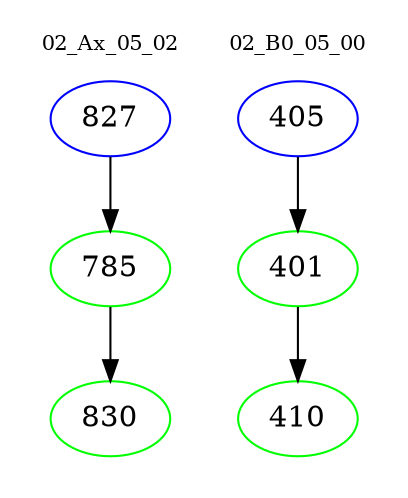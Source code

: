 digraph{
subgraph cluster_0 {
color = white
label = "02_Ax_05_02";
fontsize=10;
T0_827 [label="827", color="blue"]
T0_827 -> T0_785 [color="black"]
T0_785 [label="785", color="green"]
T0_785 -> T0_830 [color="black"]
T0_830 [label="830", color="green"]
}
subgraph cluster_1 {
color = white
label = "02_B0_05_00";
fontsize=10;
T1_405 [label="405", color="blue"]
T1_405 -> T1_401 [color="black"]
T1_401 [label="401", color="green"]
T1_401 -> T1_410 [color="black"]
T1_410 [label="410", color="green"]
}
}
